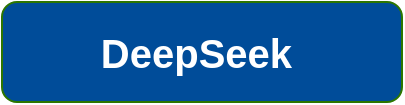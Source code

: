 <mxfile version="28.1.0">
  <diagram name="Adapter+LoRA微调" id="IVFY-uw3jBTvuu6fgDZU">
    <mxGraphModel dx="976" dy="605" grid="1" gridSize="10" guides="1" tooltips="1" connect="1" arrows="1" fold="1" page="1" pageScale="1" pageWidth="827" pageHeight="1169" math="0" shadow="0">
      <root>
        <mxCell id="0" />
        <mxCell id="1" parent="0" />
        <mxCell id="6xk0nn3MXHWiDlk6LKGv-1" value="&lt;font style=&quot;font-size: 20px;&quot;&gt;&lt;b style=&quot;&quot;&gt;DeepSeek&amp;nbsp;&lt;/b&gt;&lt;/font&gt;" style="rounded=1;whiteSpace=wrap;html=1;fillColor=#004C99;fontColor=#ffffff;strokeColor=#2D7600;" vertex="1" parent="1">
          <mxGeometry x="140" y="310" width="200" height="50" as="geometry" />
        </mxCell>
      </root>
    </mxGraphModel>
  </diagram>
</mxfile>
